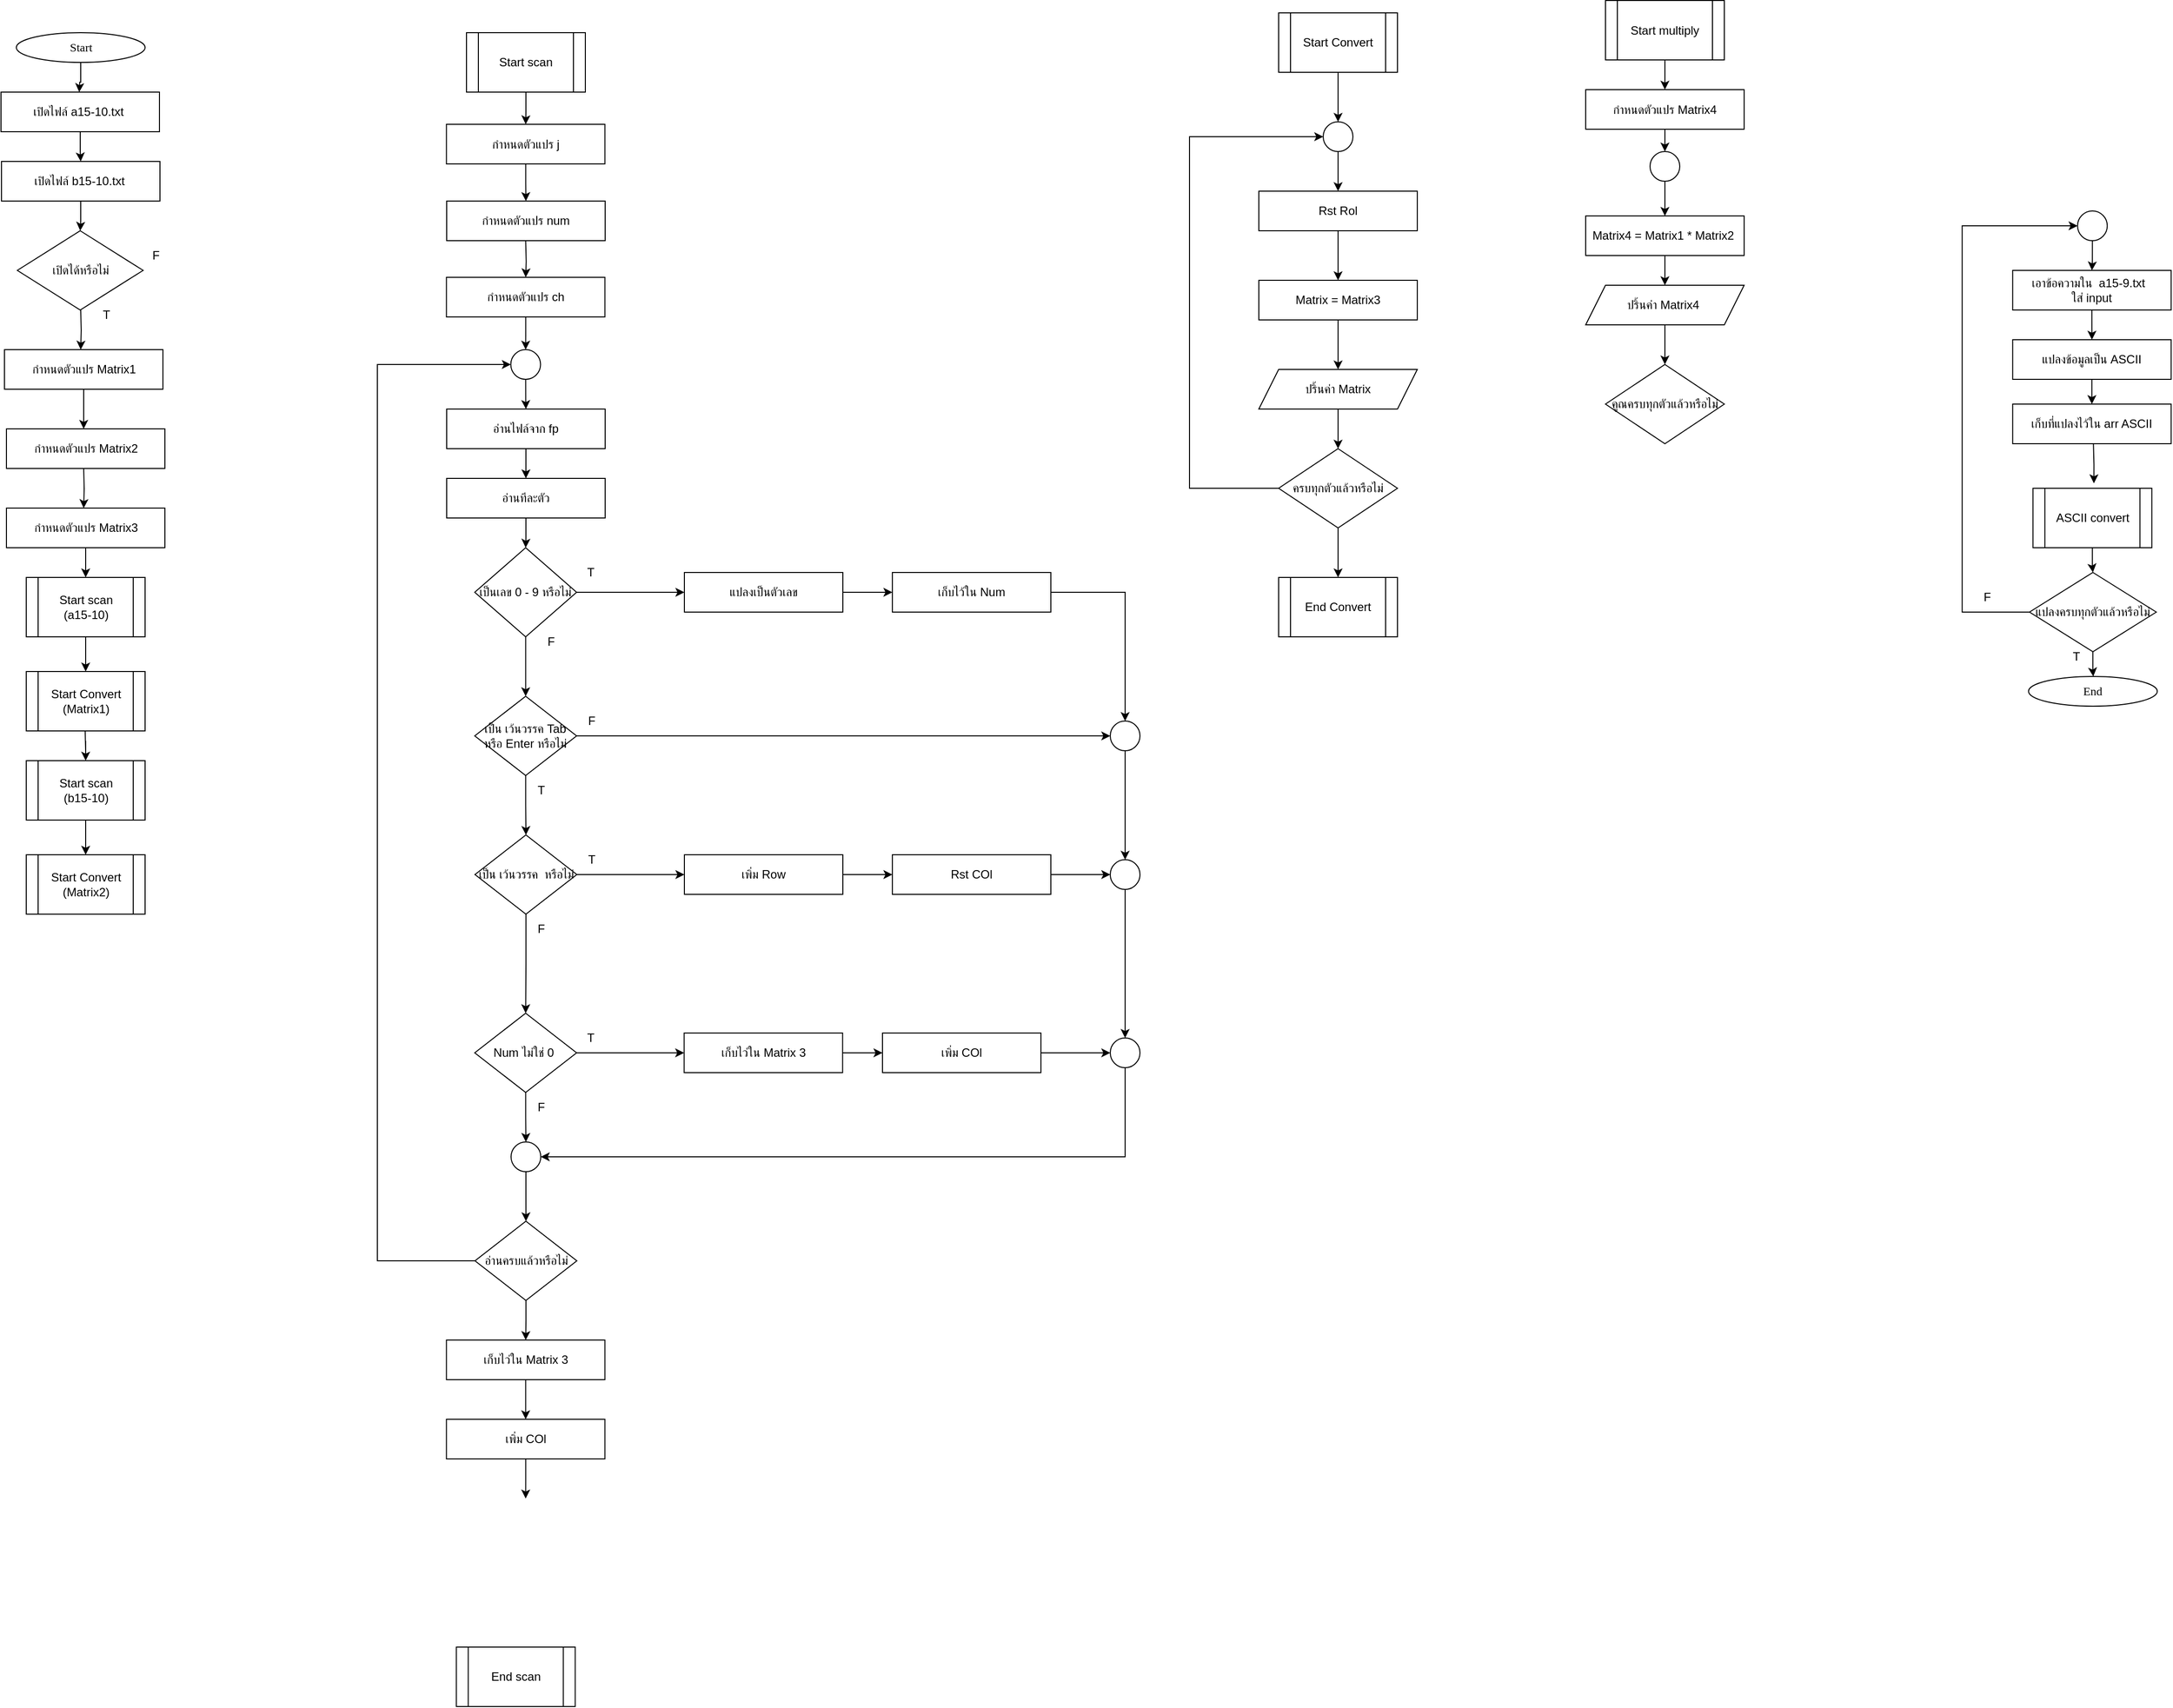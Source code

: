 <mxfile version="25.0.3">
  <diagram name="Page-1" id="-OHtlgGl6GRk3NAxg_4F">
    <mxGraphModel dx="1284" dy="1335" grid="1" gridSize="10" guides="1" tooltips="1" connect="1" arrows="1" fold="1" page="1" pageScale="1" pageWidth="850" pageHeight="1100" math="0" shadow="0">
      <root>
        <mxCell id="0" />
        <mxCell id="1" parent="0" />
        <mxCell id="59oR__EmF50malT1DPrW-1" value="" style="edgeStyle=orthogonalEdgeStyle;rounded=0;orthogonalLoop=1;jettySize=auto;html=1;" edge="1" parent="1" source="59oR__EmF50malT1DPrW-2">
          <mxGeometry relative="1" as="geometry">
            <mxPoint x="-561" y="-980" as="targetPoint" />
          </mxGeometry>
        </mxCell>
        <mxCell id="59oR__EmF50malT1DPrW-2" value="&lt;font data-font-src=&quot;https://fonts.googleapis.com/css?family=Sarabun&quot; face=&quot;Sarabun&quot;&gt;Start&lt;/font&gt;" style="ellipse;whiteSpace=wrap;html=1;" vertex="1" parent="1">
          <mxGeometry x="-624.5" y="-1040" width="130" height="30" as="geometry" />
        </mxCell>
        <mxCell id="59oR__EmF50malT1DPrW-3" value="" style="edgeStyle=orthogonalEdgeStyle;rounded=0;orthogonalLoop=1;jettySize=auto;html=1;" edge="1" parent="1" source="59oR__EmF50malT1DPrW-4" target="59oR__EmF50malT1DPrW-5">
          <mxGeometry relative="1" as="geometry" />
        </mxCell>
        <mxCell id="59oR__EmF50malT1DPrW-4" value="เปิดไฟล์&amp;nbsp;b15-10.txt&amp;nbsp;&lt;span style=&quot;color: rgba(0, 0, 0, 0); font-family: monospace; font-size: 0px; text-align: start; text-wrap-mode: nowrap;&quot;&gt;%3CmxGraphModel%3E%3Croot%3E%3CmxCell%20id%3D%220%22%2F%3E%3CmxCell%20id%3D%221%22%20parent%3D%220%22%2F%3E%3CmxCell%20id%3D%222%22%20value%3D%22%E0%B8%81%E0%B8%B3%E0%B8%AB%E0%B8%99%E0%B8%94%E0%B8%95%E0%B8%B1%E0%B8%A7%E0%B9%81%E0%B8%9B%E0%B8%A3%20arr%22%20style%3D%22rounded%3D0%3BwhiteSpace%3Dwrap%3Bhtml%3D1%3B%22%20vertex%3D%221%22%20parent%3D%221%22%3E%3CmxGeometry%20x%3D%22-680%22%20y%3D%22-980%22%20width%3D%22160%22%20height%3D%2240%22%20as%3D%22geometry%22%2F%3E%3C%2FmxCell%3E%3C%2Froot%3E%3C%2FmxGraphModel%3E&lt;/span&gt;" style="rounded=0;whiteSpace=wrap;html=1;" vertex="1" parent="1">
          <mxGeometry x="-639.5" y="-910" width="160" height="40" as="geometry" />
        </mxCell>
        <mxCell id="59oR__EmF50malT1DPrW-5" value="เปิดได้หรือไม่" style="rhombus;whiteSpace=wrap;html=1;" vertex="1" parent="1">
          <mxGeometry x="-623.5" y="-840" width="127" height="80" as="geometry" />
        </mxCell>
        <mxCell id="59oR__EmF50malT1DPrW-6" value="T" style="text;html=1;align=center;verticalAlign=middle;resizable=0;points=[];autosize=1;strokeColor=none;fillColor=none;" vertex="1" parent="1">
          <mxGeometry x="-549.5" y="-770" width="30" height="30" as="geometry" />
        </mxCell>
        <mxCell id="59oR__EmF50malT1DPrW-7" value="F" style="text;html=1;align=center;verticalAlign=middle;resizable=0;points=[];autosize=1;strokeColor=none;fillColor=none;" vertex="1" parent="1">
          <mxGeometry x="-499.5" y="-830" width="30" height="30" as="geometry" />
        </mxCell>
        <mxCell id="59oR__EmF50malT1DPrW-8" value="" style="edgeStyle=orthogonalEdgeStyle;rounded=0;orthogonalLoop=1;jettySize=auto;html=1;" edge="1" parent="1">
          <mxGeometry relative="1" as="geometry">
            <mxPoint x="-559.5" y="-760" as="sourcePoint" />
            <mxPoint x="-559.5" y="-720" as="targetPoint" />
          </mxGeometry>
        </mxCell>
        <mxCell id="59oR__EmF50malT1DPrW-9" style="edgeStyle=orthogonalEdgeStyle;rounded=0;orthogonalLoop=1;jettySize=auto;html=1;entryX=0.5;entryY=0;entryDx=0;entryDy=0;" edge="1" parent="1" source="59oR__EmF50malT1DPrW-10" target="59oR__EmF50malT1DPrW-18">
          <mxGeometry relative="1" as="geometry" />
        </mxCell>
        <mxCell id="59oR__EmF50malT1DPrW-10" value="เอาข้อความใน&amp;nbsp;&amp;nbsp;a15-9.txt&amp;nbsp;&amp;nbsp;&lt;div&gt;ใส่&amp;nbsp;&lt;span style=&quot;background-color: initial;&quot;&gt;input&lt;/span&gt;&lt;/div&gt;" style="rounded=0;whiteSpace=wrap;html=1;" vertex="1" parent="1">
          <mxGeometry x="1391.14" y="-800" width="160" height="40" as="geometry" />
        </mxCell>
        <mxCell id="59oR__EmF50malT1DPrW-11" value="" style="edgeStyle=orthogonalEdgeStyle;rounded=0;orthogonalLoop=1;jettySize=auto;html=1;" edge="1" parent="1">
          <mxGeometry relative="1" as="geometry">
            <mxPoint x="1472.654" y="-625" as="sourcePoint" />
            <mxPoint x="1473.14" y="-585" as="targetPoint" />
          </mxGeometry>
        </mxCell>
        <mxCell id="59oR__EmF50malT1DPrW-12" value="" style="edgeStyle=orthogonalEdgeStyle;rounded=0;orthogonalLoop=1;jettySize=auto;html=1;" edge="1" parent="1" source="59oR__EmF50malT1DPrW-14">
          <mxGeometry relative="1" as="geometry">
            <mxPoint x="1472.521" y="-390" as="targetPoint" />
          </mxGeometry>
        </mxCell>
        <mxCell id="59oR__EmF50malT1DPrW-13" style="edgeStyle=orthogonalEdgeStyle;rounded=0;orthogonalLoop=1;jettySize=auto;html=1;entryX=0;entryY=0.5;entryDx=0;entryDy=0;" edge="1" parent="1" source="59oR__EmF50malT1DPrW-14" target="59oR__EmF50malT1DPrW-16">
          <mxGeometry relative="1" as="geometry">
            <Array as="points">
              <mxPoint x="1340.14" y="-455" />
              <mxPoint x="1340.14" y="-845" />
            </Array>
          </mxGeometry>
        </mxCell>
        <mxCell id="59oR__EmF50malT1DPrW-14" value="แปลงครบทุกตัวแล้วหรือไม่" style="rhombus;whiteSpace=wrap;html=1;" vertex="1" parent="1">
          <mxGeometry x="1408.14" y="-495" width="128" height="80" as="geometry" />
        </mxCell>
        <mxCell id="59oR__EmF50malT1DPrW-15" style="edgeStyle=orthogonalEdgeStyle;rounded=0;orthogonalLoop=1;jettySize=auto;html=1;entryX=0.5;entryY=0;entryDx=0;entryDy=0;" edge="1" parent="1" source="59oR__EmF50malT1DPrW-16" target="59oR__EmF50malT1DPrW-10">
          <mxGeometry relative="1" as="geometry" />
        </mxCell>
        <mxCell id="59oR__EmF50malT1DPrW-16" value="" style="ellipse;whiteSpace=wrap;html=1;aspect=fixed;" vertex="1" parent="1">
          <mxGeometry x="1456.64" y="-860" width="30" height="30" as="geometry" />
        </mxCell>
        <mxCell id="59oR__EmF50malT1DPrW-17" value="" style="edgeStyle=orthogonalEdgeStyle;rounded=0;orthogonalLoop=1;jettySize=auto;html=1;" edge="1" parent="1" source="59oR__EmF50malT1DPrW-18" target="59oR__EmF50malT1DPrW-19">
          <mxGeometry relative="1" as="geometry" />
        </mxCell>
        <mxCell id="59oR__EmF50malT1DPrW-18" value="แปลงข้อมูลเป็น&amp;nbsp;ASCII" style="rounded=0;whiteSpace=wrap;html=1;" vertex="1" parent="1">
          <mxGeometry x="1391.14" y="-730" width="160" height="40" as="geometry" />
        </mxCell>
        <mxCell id="59oR__EmF50malT1DPrW-19" value="เก็บที่แปลงไว้ใน arr ASCII" style="rounded=0;whiteSpace=wrap;html=1;" vertex="1" parent="1">
          <mxGeometry x="1391.14" y="-665" width="160" height="40" as="geometry" />
        </mxCell>
        <mxCell id="59oR__EmF50malT1DPrW-20" value="T" style="text;html=1;align=center;verticalAlign=middle;resizable=0;points=[];autosize=1;strokeColor=none;fillColor=none;" vertex="1" parent="1">
          <mxGeometry x="1440.14" y="-425" width="30" height="30" as="geometry" />
        </mxCell>
        <mxCell id="59oR__EmF50malT1DPrW-21" value="F" style="text;html=1;align=center;verticalAlign=middle;resizable=0;points=[];autosize=1;strokeColor=none;fillColor=none;" vertex="1" parent="1">
          <mxGeometry x="1350.14" y="-485" width="30" height="30" as="geometry" />
        </mxCell>
        <mxCell id="59oR__EmF50malT1DPrW-23" value="กำหนดตัวแปร&amp;nbsp;Matrix2" style="rounded=0;whiteSpace=wrap;html=1;" vertex="1" parent="1">
          <mxGeometry x="-634.5" y="-640" width="160" height="40" as="geometry" />
        </mxCell>
        <mxCell id="59oR__EmF50malT1DPrW-24" value="กำหนดตัวแปร Matrix1" style="rounded=0;whiteSpace=wrap;html=1;" vertex="1" parent="1">
          <mxGeometry x="-636.5" y="-720" width="160" height="40" as="geometry" />
        </mxCell>
        <mxCell id="59oR__EmF50malT1DPrW-25" value="" style="edgeStyle=orthogonalEdgeStyle;rounded=0;orthogonalLoop=1;jettySize=auto;html=1;" edge="1" parent="1" source="59oR__EmF50malT1DPrW-24">
          <mxGeometry relative="1" as="geometry">
            <mxPoint x="-556.5" y="-640" as="targetPoint" />
          </mxGeometry>
        </mxCell>
        <mxCell id="59oR__EmF50malT1DPrW-26" style="edgeStyle=orthogonalEdgeStyle;rounded=0;orthogonalLoop=1;jettySize=auto;html=1;entryX=0.5;entryY=0;entryDx=0;entryDy=0;" edge="1" parent="1" source="59oR__EmF50malT1DPrW-27" target="59oR__EmF50malT1DPrW-14">
          <mxGeometry relative="1" as="geometry" />
        </mxCell>
        <mxCell id="59oR__EmF50malT1DPrW-27" value="ASCII convert" style="shape=process;whiteSpace=wrap;html=1;backgroundOutline=1;" vertex="1" parent="1">
          <mxGeometry x="1411.64" y="-580" width="120" height="60" as="geometry" />
        </mxCell>
        <mxCell id="59oR__EmF50malT1DPrW-28" value="&lt;font data-font-src=&quot;https://fonts.googleapis.com/css?family=Sarabun&quot; face=&quot;Sarabun&quot;&gt;End&lt;/font&gt;" style="ellipse;whiteSpace=wrap;html=1;" vertex="1" parent="1">
          <mxGeometry x="1407.14" y="-390" width="130" height="30" as="geometry" />
        </mxCell>
        <mxCell id="59oR__EmF50malT1DPrW-31" style="edgeStyle=orthogonalEdgeStyle;rounded=0;orthogonalLoop=1;jettySize=auto;html=1;entryX=0.5;entryY=0;entryDx=0;entryDy=0;" edge="1" parent="1" source="59oR__EmF50malT1DPrW-29" target="59oR__EmF50malT1DPrW-4">
          <mxGeometry relative="1" as="geometry" />
        </mxCell>
        <mxCell id="59oR__EmF50malT1DPrW-29" value="เปิดไฟล์&amp;nbsp;a15-10.txt&amp;nbsp;&lt;span style=&quot;color: rgba(0, 0, 0, 0); font-family: monospace; font-size: 0px; text-align: start; text-wrap-mode: nowrap;&quot;&gt;%3CmxGraphModel%3E%3Croot%3E%3CmxCell%20id%3D%220%22%2F%3E%3CmxCell%20id%3D%221%22%20parent%3D%220%22%2F%3E%3CmxCell%20id%3D%222%22%20value%3D%22%E0%B8%81%E0%B8%B3%E0%B8%AB%E0%B8%99%E0%B8%94%E0%B8%95%E0%B8%B1%E0%B8%A7%E0%B9%81%E0%B8%9B%E0%B8%A3%20arr%22%20style%3D%22rounded%3D0%3BwhiteSpace%3Dwrap%3Bhtml%3D1%3B%22%20vertex%3D%221%22%20parent%3D%221%22%3E%3CmxGeometry%20x%3D%22-680%22%20y%3D%22-980%22%20width%3D%22160%22%20height%3D%2240%22%20as%3D%22geometry%22%2F%3E%3C%2FmxCell%3E%3C%2Froot%3E%3C%2FmxGraphModel%3E&lt;/span&gt;" style="rounded=0;whiteSpace=wrap;html=1;" vertex="1" parent="1">
          <mxGeometry x="-640" y="-980" width="160" height="40" as="geometry" />
        </mxCell>
        <mxCell id="59oR__EmF50malT1DPrW-109" value="" style="edgeStyle=orthogonalEdgeStyle;rounded=0;orthogonalLoop=1;jettySize=auto;html=1;" edge="1" parent="1" source="59oR__EmF50malT1DPrW-32" target="59oR__EmF50malT1DPrW-108">
          <mxGeometry relative="1" as="geometry" />
        </mxCell>
        <mxCell id="59oR__EmF50malT1DPrW-32" value="กำหนดตัวแปร&amp;nbsp;Matrix3" style="rounded=0;whiteSpace=wrap;html=1;" vertex="1" parent="1">
          <mxGeometry x="-634.5" y="-560" width="160" height="40" as="geometry" />
        </mxCell>
        <mxCell id="59oR__EmF50malT1DPrW-33" value="" style="edgeStyle=orthogonalEdgeStyle;rounded=0;orthogonalLoop=1;jettySize=auto;html=1;" edge="1" parent="1">
          <mxGeometry relative="1" as="geometry">
            <mxPoint x="-556.5" y="-560" as="targetPoint" />
            <mxPoint x="-556.5" y="-600" as="sourcePoint" />
          </mxGeometry>
        </mxCell>
        <mxCell id="59oR__EmF50malT1DPrW-38" value="" style="edgeStyle=orthogonalEdgeStyle;rounded=0;orthogonalLoop=1;jettySize=auto;html=1;" edge="1" parent="1" source="59oR__EmF50malT1DPrW-34" target="59oR__EmF50malT1DPrW-35">
          <mxGeometry relative="1" as="geometry" />
        </mxCell>
        <mxCell id="59oR__EmF50malT1DPrW-34" value="Start scan" style="shape=process;whiteSpace=wrap;html=1;backgroundOutline=1;" vertex="1" parent="1">
          <mxGeometry x="-170" y="-1040" width="120" height="60" as="geometry" />
        </mxCell>
        <mxCell id="59oR__EmF50malT1DPrW-39" value="" style="edgeStyle=orthogonalEdgeStyle;rounded=0;orthogonalLoop=1;jettySize=auto;html=1;" edge="1" parent="1" source="59oR__EmF50malT1DPrW-35" target="59oR__EmF50malT1DPrW-36">
          <mxGeometry relative="1" as="geometry" />
        </mxCell>
        <mxCell id="59oR__EmF50malT1DPrW-35" value="กำหนดตัวแปร j" style="rounded=0;whiteSpace=wrap;html=1;" vertex="1" parent="1">
          <mxGeometry x="-190.25" y="-947.5" width="160" height="40" as="geometry" />
        </mxCell>
        <mxCell id="59oR__EmF50malT1DPrW-36" value="กำหนดตัวแปร num" style="rounded=0;whiteSpace=wrap;html=1;" vertex="1" parent="1">
          <mxGeometry x="-190" y="-870" width="160" height="40" as="geometry" />
        </mxCell>
        <mxCell id="59oR__EmF50malT1DPrW-40" value="" style="edgeStyle=orthogonalEdgeStyle;rounded=0;orthogonalLoop=1;jettySize=auto;html=1;" edge="1" target="59oR__EmF50malT1DPrW-41" parent="1">
          <mxGeometry relative="1" as="geometry">
            <mxPoint x="-110.25" y="-830" as="sourcePoint" />
          </mxGeometry>
        </mxCell>
        <mxCell id="59oR__EmF50malT1DPrW-69" value="" style="edgeStyle=orthogonalEdgeStyle;rounded=0;orthogonalLoop=1;jettySize=auto;html=1;" edge="1" parent="1" source="59oR__EmF50malT1DPrW-41" target="59oR__EmF50malT1DPrW-68">
          <mxGeometry relative="1" as="geometry" />
        </mxCell>
        <mxCell id="59oR__EmF50malT1DPrW-41" value="กำหนดตัวแปร ch" style="rounded=0;whiteSpace=wrap;html=1;" vertex="1" parent="1">
          <mxGeometry x="-190.25" y="-793" width="160" height="40" as="geometry" />
        </mxCell>
        <mxCell id="59oR__EmF50malT1DPrW-46" value="" style="edgeStyle=orthogonalEdgeStyle;rounded=0;orthogonalLoop=1;jettySize=auto;html=1;" edge="1" parent="1" source="59oR__EmF50malT1DPrW-42" target="59oR__EmF50malT1DPrW-45">
          <mxGeometry relative="1" as="geometry" />
        </mxCell>
        <mxCell id="59oR__EmF50malT1DPrW-42" value="อ่านไฟล์จาก fp" style="rounded=0;whiteSpace=wrap;html=1;" vertex="1" parent="1">
          <mxGeometry x="-190" y="-660" width="160" height="40" as="geometry" />
        </mxCell>
        <mxCell id="59oR__EmF50malT1DPrW-49" value="" style="edgeStyle=orthogonalEdgeStyle;rounded=0;orthogonalLoop=1;jettySize=auto;html=1;" edge="1" parent="1" source="59oR__EmF50malT1DPrW-44" target="59oR__EmF50malT1DPrW-48">
          <mxGeometry relative="1" as="geometry" />
        </mxCell>
        <mxCell id="59oR__EmF50malT1DPrW-53" value="" style="edgeStyle=orthogonalEdgeStyle;rounded=0;orthogonalLoop=1;jettySize=auto;html=1;" edge="1" parent="1" source="59oR__EmF50malT1DPrW-44" target="59oR__EmF50malT1DPrW-52">
          <mxGeometry relative="1" as="geometry" />
        </mxCell>
        <mxCell id="59oR__EmF50malT1DPrW-44" value="เป็นเลข 0 - 9 หรือไม่" style="rhombus;whiteSpace=wrap;html=1;" vertex="1" parent="1">
          <mxGeometry x="-161.68" y="-520" width="102.86" height="90" as="geometry" />
        </mxCell>
        <mxCell id="59oR__EmF50malT1DPrW-47" value="" style="edgeStyle=orthogonalEdgeStyle;rounded=0;orthogonalLoop=1;jettySize=auto;html=1;" edge="1" parent="1" source="59oR__EmF50malT1DPrW-45" target="59oR__EmF50malT1DPrW-44">
          <mxGeometry relative="1" as="geometry" />
        </mxCell>
        <mxCell id="59oR__EmF50malT1DPrW-45" value="อ่านทีละตัว" style="rounded=0;whiteSpace=wrap;html=1;" vertex="1" parent="1">
          <mxGeometry x="-190" y="-590" width="160" height="40" as="geometry" />
        </mxCell>
        <mxCell id="59oR__EmF50malT1DPrW-51" value="" style="edgeStyle=orthogonalEdgeStyle;rounded=0;orthogonalLoop=1;jettySize=auto;html=1;" edge="1" parent="1" source="59oR__EmF50malT1DPrW-48" target="59oR__EmF50malT1DPrW-50">
          <mxGeometry relative="1" as="geometry" />
        </mxCell>
        <mxCell id="59oR__EmF50malT1DPrW-48" value="แปลงเป็นตัวเลข" style="rounded=0;whiteSpace=wrap;html=1;" vertex="1" parent="1">
          <mxGeometry x="50" y="-495" width="160" height="40" as="geometry" />
        </mxCell>
        <mxCell id="59oR__EmF50malT1DPrW-75" style="edgeStyle=orthogonalEdgeStyle;rounded=0;orthogonalLoop=1;jettySize=auto;html=1;entryX=0.5;entryY=0;entryDx=0;entryDy=0;" edge="1" parent="1" source="59oR__EmF50malT1DPrW-50" target="59oR__EmF50malT1DPrW-74">
          <mxGeometry relative="1" as="geometry" />
        </mxCell>
        <mxCell id="59oR__EmF50malT1DPrW-50" value="เก็บไว้ใน Num" style="rounded=0;whiteSpace=wrap;html=1;" vertex="1" parent="1">
          <mxGeometry x="260" y="-495" width="160" height="40" as="geometry" />
        </mxCell>
        <mxCell id="59oR__EmF50malT1DPrW-55" value="" style="edgeStyle=orthogonalEdgeStyle;rounded=0;orthogonalLoop=1;jettySize=auto;html=1;" edge="1" parent="1" source="59oR__EmF50malT1DPrW-52" target="59oR__EmF50malT1DPrW-54">
          <mxGeometry relative="1" as="geometry" />
        </mxCell>
        <mxCell id="59oR__EmF50malT1DPrW-76" style="edgeStyle=orthogonalEdgeStyle;rounded=0;orthogonalLoop=1;jettySize=auto;html=1;entryX=0;entryY=0.5;entryDx=0;entryDy=0;" edge="1" parent="1" source="59oR__EmF50malT1DPrW-52" target="59oR__EmF50malT1DPrW-74">
          <mxGeometry relative="1" as="geometry" />
        </mxCell>
        <mxCell id="59oR__EmF50malT1DPrW-52" value="เป็น เว้นวรรค Tab หรือ Enter หรือไม่" style="rhombus;whiteSpace=wrap;html=1;" vertex="1" parent="1">
          <mxGeometry x="-161.68" y="-370" width="102.86" height="80" as="geometry" />
        </mxCell>
        <mxCell id="59oR__EmF50malT1DPrW-57" value="" style="edgeStyle=orthogonalEdgeStyle;rounded=0;orthogonalLoop=1;jettySize=auto;html=1;" edge="1" parent="1" source="59oR__EmF50malT1DPrW-54" target="59oR__EmF50malT1DPrW-56">
          <mxGeometry relative="1" as="geometry" />
        </mxCell>
        <mxCell id="59oR__EmF50malT1DPrW-62" value="" style="edgeStyle=orthogonalEdgeStyle;rounded=0;orthogonalLoop=1;jettySize=auto;html=1;" edge="1" parent="1" source="59oR__EmF50malT1DPrW-54" target="59oR__EmF50malT1DPrW-61">
          <mxGeometry relative="1" as="geometry" />
        </mxCell>
        <mxCell id="59oR__EmF50malT1DPrW-54" value="เป็น เว้นวรรค&amp;nbsp; หรือไม่" style="rhombus;whiteSpace=wrap;html=1;" vertex="1" parent="1">
          <mxGeometry x="-161.43" y="-230" width="102.86" height="80" as="geometry" />
        </mxCell>
        <mxCell id="59oR__EmF50malT1DPrW-59" value="" style="edgeStyle=orthogonalEdgeStyle;rounded=0;orthogonalLoop=1;jettySize=auto;html=1;" edge="1" parent="1" source="59oR__EmF50malT1DPrW-56" target="59oR__EmF50malT1DPrW-58">
          <mxGeometry relative="1" as="geometry" />
        </mxCell>
        <mxCell id="59oR__EmF50malT1DPrW-56" value="เพิ่ม Row" style="rounded=0;whiteSpace=wrap;html=1;" vertex="1" parent="1">
          <mxGeometry x="50" y="-210" width="160" height="40" as="geometry" />
        </mxCell>
        <mxCell id="59oR__EmF50malT1DPrW-83" value="" style="edgeStyle=orthogonalEdgeStyle;rounded=0;orthogonalLoop=1;jettySize=auto;html=1;" edge="1" parent="1" source="59oR__EmF50malT1DPrW-58" target="59oR__EmF50malT1DPrW-80">
          <mxGeometry relative="1" as="geometry" />
        </mxCell>
        <mxCell id="59oR__EmF50malT1DPrW-58" value="Rst COl" style="rounded=0;whiteSpace=wrap;html=1;" vertex="1" parent="1">
          <mxGeometry x="260" y="-210" width="160" height="40" as="geometry" />
        </mxCell>
        <mxCell id="59oR__EmF50malT1DPrW-66" value="" style="edgeStyle=orthogonalEdgeStyle;rounded=0;orthogonalLoop=1;jettySize=auto;html=1;" edge="1" parent="1" source="59oR__EmF50malT1DPrW-61" target="59oR__EmF50malT1DPrW-63">
          <mxGeometry relative="1" as="geometry" />
        </mxCell>
        <mxCell id="59oR__EmF50malT1DPrW-78" value="" style="edgeStyle=orthogonalEdgeStyle;rounded=0;orthogonalLoop=1;jettySize=auto;html=1;" edge="1" parent="1" source="59oR__EmF50malT1DPrW-61" target="59oR__EmF50malT1DPrW-77">
          <mxGeometry relative="1" as="geometry" />
        </mxCell>
        <mxCell id="59oR__EmF50malT1DPrW-61" value="Num ไม่ใช่ 0&amp;nbsp;" style="rhombus;whiteSpace=wrap;html=1;" vertex="1" parent="1">
          <mxGeometry x="-161.68" y="-50" width="102.86" height="80" as="geometry" />
        </mxCell>
        <mxCell id="59oR__EmF50malT1DPrW-67" value="" style="edgeStyle=orthogonalEdgeStyle;rounded=0;orthogonalLoop=1;jettySize=auto;html=1;" edge="1" parent="1" source="59oR__EmF50malT1DPrW-63" target="59oR__EmF50malT1DPrW-65">
          <mxGeometry relative="1" as="geometry" />
        </mxCell>
        <mxCell id="59oR__EmF50malT1DPrW-63" value="เก็บไว่ใน Matrix 3" style="rounded=0;whiteSpace=wrap;html=1;" vertex="1" parent="1">
          <mxGeometry x="49.75" y="-30" width="160" height="40" as="geometry" />
        </mxCell>
        <mxCell id="59oR__EmF50malT1DPrW-82" value="" style="edgeStyle=orthogonalEdgeStyle;rounded=0;orthogonalLoop=1;jettySize=auto;html=1;" edge="1" parent="1" source="59oR__EmF50malT1DPrW-65" target="59oR__EmF50malT1DPrW-81">
          <mxGeometry relative="1" as="geometry" />
        </mxCell>
        <mxCell id="59oR__EmF50malT1DPrW-65" value="เพิ่ม COl" style="rounded=0;whiteSpace=wrap;html=1;" vertex="1" parent="1">
          <mxGeometry x="250" y="-30" width="160" height="40" as="geometry" />
        </mxCell>
        <mxCell id="59oR__EmF50malT1DPrW-71" style="edgeStyle=orthogonalEdgeStyle;rounded=0;orthogonalLoop=1;jettySize=auto;html=1;entryX=0.5;entryY=0;entryDx=0;entryDy=0;" edge="1" parent="1" source="59oR__EmF50malT1DPrW-68" target="59oR__EmF50malT1DPrW-42">
          <mxGeometry relative="1" as="geometry" />
        </mxCell>
        <mxCell id="59oR__EmF50malT1DPrW-68" value="" style="ellipse;whiteSpace=wrap;html=1;aspect=fixed;" vertex="1" parent="1">
          <mxGeometry x="-125.25" y="-720" width="30" height="30" as="geometry" />
        </mxCell>
        <mxCell id="59oR__EmF50malT1DPrW-89" style="edgeStyle=orthogonalEdgeStyle;rounded=0;orthogonalLoop=1;jettySize=auto;html=1;entryX=0;entryY=0.5;entryDx=0;entryDy=0;" edge="1" parent="1" source="59oR__EmF50malT1DPrW-72" target="59oR__EmF50malT1DPrW-68">
          <mxGeometry relative="1" as="geometry">
            <Array as="points">
              <mxPoint x="-260" y="200" />
              <mxPoint x="-260" y="-705" />
            </Array>
          </mxGeometry>
        </mxCell>
        <mxCell id="59oR__EmF50malT1DPrW-104" value="" style="edgeStyle=orthogonalEdgeStyle;rounded=0;orthogonalLoop=1;jettySize=auto;html=1;" edge="1" parent="1" source="59oR__EmF50malT1DPrW-72" target="59oR__EmF50malT1DPrW-102">
          <mxGeometry relative="1" as="geometry" />
        </mxCell>
        <mxCell id="59oR__EmF50malT1DPrW-72" value="อ่านครบแล้วหรือไม่" style="rhombus;whiteSpace=wrap;html=1;" vertex="1" parent="1">
          <mxGeometry x="-161.43" y="160" width="102.86" height="80" as="geometry" />
        </mxCell>
        <mxCell id="59oR__EmF50malT1DPrW-84" value="" style="edgeStyle=orthogonalEdgeStyle;rounded=0;orthogonalLoop=1;jettySize=auto;html=1;" edge="1" parent="1" source="59oR__EmF50malT1DPrW-74" target="59oR__EmF50malT1DPrW-80">
          <mxGeometry relative="1" as="geometry" />
        </mxCell>
        <mxCell id="59oR__EmF50malT1DPrW-74" value="" style="ellipse;whiteSpace=wrap;html=1;aspect=fixed;" vertex="1" parent="1">
          <mxGeometry x="480" y="-345" width="30" height="30" as="geometry" />
        </mxCell>
        <mxCell id="59oR__EmF50malT1DPrW-79" value="" style="edgeStyle=orthogonalEdgeStyle;rounded=0;orthogonalLoop=1;jettySize=auto;html=1;" edge="1" parent="1" source="59oR__EmF50malT1DPrW-77" target="59oR__EmF50malT1DPrW-72">
          <mxGeometry relative="1" as="geometry" />
        </mxCell>
        <mxCell id="59oR__EmF50malT1DPrW-77" value="" style="ellipse;whiteSpace=wrap;html=1;aspect=fixed;" vertex="1" parent="1">
          <mxGeometry x="-125" y="80" width="30" height="30" as="geometry" />
        </mxCell>
        <mxCell id="59oR__EmF50malT1DPrW-87" style="edgeStyle=orthogonalEdgeStyle;rounded=0;orthogonalLoop=1;jettySize=auto;html=1;entryX=0.5;entryY=0;entryDx=0;entryDy=0;" edge="1" parent="1" source="59oR__EmF50malT1DPrW-80" target="59oR__EmF50malT1DPrW-81">
          <mxGeometry relative="1" as="geometry" />
        </mxCell>
        <mxCell id="59oR__EmF50malT1DPrW-80" value="" style="ellipse;whiteSpace=wrap;html=1;aspect=fixed;" vertex="1" parent="1">
          <mxGeometry x="480" y="-205" width="30" height="30" as="geometry" />
        </mxCell>
        <mxCell id="59oR__EmF50malT1DPrW-88" style="edgeStyle=orthogonalEdgeStyle;rounded=0;orthogonalLoop=1;jettySize=auto;html=1;entryX=1;entryY=0.5;entryDx=0;entryDy=0;" edge="1" parent="1" source="59oR__EmF50malT1DPrW-81" target="59oR__EmF50malT1DPrW-77">
          <mxGeometry relative="1" as="geometry">
            <Array as="points">
              <mxPoint x="495" y="95" />
            </Array>
          </mxGeometry>
        </mxCell>
        <mxCell id="59oR__EmF50malT1DPrW-81" value="" style="ellipse;whiteSpace=wrap;html=1;aspect=fixed;" vertex="1" parent="1">
          <mxGeometry x="480" y="-25" width="30" height="30" as="geometry" />
        </mxCell>
        <mxCell id="59oR__EmF50malT1DPrW-90" value="T" style="text;html=1;align=center;verticalAlign=middle;resizable=0;points=[];autosize=1;strokeColor=none;fillColor=none;" vertex="1" parent="1">
          <mxGeometry x="-60" y="-510" width="30" height="30" as="geometry" />
        </mxCell>
        <mxCell id="59oR__EmF50malT1DPrW-91" value="F" style="text;html=1;align=center;verticalAlign=middle;resizable=0;points=[];autosize=1;strokeColor=none;fillColor=none;" vertex="1" parent="1">
          <mxGeometry x="-100" y="-440" width="30" height="30" as="geometry" />
        </mxCell>
        <mxCell id="59oR__EmF50malT1DPrW-92" value="T" style="text;html=1;align=center;verticalAlign=middle;resizable=0;points=[];autosize=1;strokeColor=none;fillColor=none;" vertex="1" parent="1">
          <mxGeometry x="-110" y="-290" width="30" height="30" as="geometry" />
        </mxCell>
        <mxCell id="59oR__EmF50malT1DPrW-93" value="F" style="text;html=1;align=center;verticalAlign=middle;resizable=0;points=[];autosize=1;strokeColor=none;fillColor=none;" vertex="1" parent="1">
          <mxGeometry x="-58.57" y="-360" width="30" height="30" as="geometry" />
        </mxCell>
        <mxCell id="59oR__EmF50malT1DPrW-94" value="T" style="text;html=1;align=center;verticalAlign=middle;resizable=0;points=[];autosize=1;strokeColor=none;fillColor=none;" vertex="1" parent="1">
          <mxGeometry x="-58.82" y="-220" width="30" height="30" as="geometry" />
        </mxCell>
        <mxCell id="59oR__EmF50malT1DPrW-95" value="F" style="text;html=1;align=center;verticalAlign=middle;resizable=0;points=[];autosize=1;strokeColor=none;fillColor=none;" vertex="1" parent="1">
          <mxGeometry x="-110" y="-150" width="30" height="30" as="geometry" />
        </mxCell>
        <mxCell id="59oR__EmF50malT1DPrW-96" value="T" style="text;html=1;align=center;verticalAlign=middle;resizable=0;points=[];autosize=1;strokeColor=none;fillColor=none;" vertex="1" parent="1">
          <mxGeometry x="-60.25" y="-40" width="30" height="30" as="geometry" />
        </mxCell>
        <mxCell id="59oR__EmF50malT1DPrW-97" value="F" style="text;html=1;align=center;verticalAlign=middle;resizable=0;points=[];autosize=1;strokeColor=none;fillColor=none;" vertex="1" parent="1">
          <mxGeometry x="-110" y="30" width="30" height="30" as="geometry" />
        </mxCell>
        <mxCell id="59oR__EmF50malT1DPrW-105" value="" style="edgeStyle=orthogonalEdgeStyle;rounded=0;orthogonalLoop=1;jettySize=auto;html=1;" edge="1" parent="1" source="59oR__EmF50malT1DPrW-102" target="59oR__EmF50malT1DPrW-103">
          <mxGeometry relative="1" as="geometry" />
        </mxCell>
        <mxCell id="59oR__EmF50malT1DPrW-102" value="เก็บไว่ใน Matrix 3" style="rounded=0;whiteSpace=wrap;html=1;" vertex="1" parent="1">
          <mxGeometry x="-190.25" y="280" width="160" height="40" as="geometry" />
        </mxCell>
        <mxCell id="59oR__EmF50malT1DPrW-107" value="" style="edgeStyle=orthogonalEdgeStyle;rounded=0;orthogonalLoop=1;jettySize=auto;html=1;" edge="1" parent="1" source="59oR__EmF50malT1DPrW-103">
          <mxGeometry relative="1" as="geometry">
            <mxPoint x="-110.25" y="440" as="targetPoint" />
          </mxGeometry>
        </mxCell>
        <mxCell id="59oR__EmF50malT1DPrW-103" value="เพิ่ม COl" style="rounded=0;whiteSpace=wrap;html=1;" vertex="1" parent="1">
          <mxGeometry x="-190.25" y="360" width="160" height="40" as="geometry" />
        </mxCell>
        <mxCell id="59oR__EmF50malT1DPrW-106" value="End scan" style="shape=process;whiteSpace=wrap;html=1;backgroundOutline=1;" vertex="1" parent="1">
          <mxGeometry x="-180.25" y="590" width="120" height="60" as="geometry" />
        </mxCell>
        <mxCell id="59oR__EmF50malT1DPrW-125" value="" style="edgeStyle=orthogonalEdgeStyle;rounded=0;orthogonalLoop=1;jettySize=auto;html=1;" edge="1" parent="1" source="59oR__EmF50malT1DPrW-108" target="59oR__EmF50malT1DPrW-124">
          <mxGeometry relative="1" as="geometry" />
        </mxCell>
        <mxCell id="59oR__EmF50malT1DPrW-108" value="Start scan&lt;div&gt;(&lt;span style=&quot;background-color: initial;&quot;&gt;a15-10&lt;/span&gt;&lt;span style=&quot;background-color: initial;&quot;&gt;)&lt;/span&gt;&lt;/div&gt;" style="shape=process;whiteSpace=wrap;html=1;backgroundOutline=1;" vertex="1" parent="1">
          <mxGeometry x="-614.5" y="-490" width="120" height="60" as="geometry" />
        </mxCell>
        <mxCell id="59oR__EmF50malT1DPrW-112" value="" style="edgeStyle=orthogonalEdgeStyle;rounded=0;orthogonalLoop=1;jettySize=auto;html=1;" edge="1" parent="1" source="59oR__EmF50malT1DPrW-110">
          <mxGeometry relative="1" as="geometry">
            <mxPoint x="710" y="-950" as="targetPoint" />
          </mxGeometry>
        </mxCell>
        <mxCell id="59oR__EmF50malT1DPrW-110" value="Start Convert" style="shape=process;whiteSpace=wrap;html=1;backgroundOutline=1;" vertex="1" parent="1">
          <mxGeometry x="650" y="-1060" width="120" height="60" as="geometry" />
        </mxCell>
        <mxCell id="59oR__EmF50malT1DPrW-117" value="" style="edgeStyle=orthogonalEdgeStyle;rounded=0;orthogonalLoop=1;jettySize=auto;html=1;" edge="1" parent="1" source="59oR__EmF50malT1DPrW-111" target="59oR__EmF50malT1DPrW-114">
          <mxGeometry relative="1" as="geometry" />
        </mxCell>
        <mxCell id="59oR__EmF50malT1DPrW-111" value="Matrix = Matrix3" style="rounded=0;whiteSpace=wrap;html=1;" vertex="1" parent="1">
          <mxGeometry x="630" y="-790" width="160" height="40" as="geometry" />
        </mxCell>
        <mxCell id="59oR__EmF50malT1DPrW-121" style="edgeStyle=orthogonalEdgeStyle;rounded=0;orthogonalLoop=1;jettySize=auto;html=1;entryX=0;entryY=0.5;entryDx=0;entryDy=0;" edge="1" parent="1" source="59oR__EmF50malT1DPrW-113" target="59oR__EmF50malT1DPrW-119">
          <mxGeometry relative="1" as="geometry">
            <Array as="points">
              <mxPoint x="560" y="-580" />
              <mxPoint x="560" y="-935" />
            </Array>
          </mxGeometry>
        </mxCell>
        <mxCell id="59oR__EmF50malT1DPrW-123" value="" style="edgeStyle=orthogonalEdgeStyle;rounded=0;orthogonalLoop=1;jettySize=auto;html=1;" edge="1" parent="1" source="59oR__EmF50malT1DPrW-113" target="59oR__EmF50malT1DPrW-122">
          <mxGeometry relative="1" as="geometry" />
        </mxCell>
        <mxCell id="59oR__EmF50malT1DPrW-113" value="ครบทุกตัวแล้วหรือไม่" style="rhombus;whiteSpace=wrap;html=1;" vertex="1" parent="1">
          <mxGeometry x="650" y="-620" width="120" height="80" as="geometry" />
        </mxCell>
        <mxCell id="59oR__EmF50malT1DPrW-118" value="" style="edgeStyle=orthogonalEdgeStyle;rounded=0;orthogonalLoop=1;jettySize=auto;html=1;" edge="1" parent="1" source="59oR__EmF50malT1DPrW-114" target="59oR__EmF50malT1DPrW-113">
          <mxGeometry relative="1" as="geometry" />
        </mxCell>
        <mxCell id="59oR__EmF50malT1DPrW-114" value="ปริ้นค่า Matrix" style="rounded=0;whiteSpace=wrap;html=1;shape=parallelogram;perimeter=parallelogramPerimeter;fixedSize=1;" vertex="1" parent="1">
          <mxGeometry x="630" y="-700" width="160" height="40" as="geometry" />
        </mxCell>
        <mxCell id="59oR__EmF50malT1DPrW-116" value="" style="edgeStyle=orthogonalEdgeStyle;rounded=0;orthogonalLoop=1;jettySize=auto;html=1;" edge="1" parent="1" source="59oR__EmF50malT1DPrW-115" target="59oR__EmF50malT1DPrW-111">
          <mxGeometry relative="1" as="geometry" />
        </mxCell>
        <mxCell id="59oR__EmF50malT1DPrW-115" value="Rst Rol" style="rounded=0;whiteSpace=wrap;html=1;" vertex="1" parent="1">
          <mxGeometry x="630" y="-880" width="160" height="40" as="geometry" />
        </mxCell>
        <mxCell id="59oR__EmF50malT1DPrW-120" value="" style="edgeStyle=orthogonalEdgeStyle;rounded=0;orthogonalLoop=1;jettySize=auto;html=1;" edge="1" parent="1" source="59oR__EmF50malT1DPrW-119" target="59oR__EmF50malT1DPrW-115">
          <mxGeometry relative="1" as="geometry" />
        </mxCell>
        <mxCell id="59oR__EmF50malT1DPrW-119" value="" style="ellipse;whiteSpace=wrap;html=1;aspect=fixed;" vertex="1" parent="1">
          <mxGeometry x="695" y="-950" width="30" height="30" as="geometry" />
        </mxCell>
        <mxCell id="59oR__EmF50malT1DPrW-122" value="End Convert" style="shape=process;whiteSpace=wrap;html=1;backgroundOutline=1;" vertex="1" parent="1">
          <mxGeometry x="650" y="-490" width="120" height="60" as="geometry" />
        </mxCell>
        <mxCell id="59oR__EmF50malT1DPrW-124" value="Start Convert&lt;div&gt;(&lt;span style=&quot;background-color: initial;&quot;&gt;Matrix1)&lt;/span&gt;&lt;/div&gt;" style="shape=process;whiteSpace=wrap;html=1;backgroundOutline=1;" vertex="1" parent="1">
          <mxGeometry x="-614.5" y="-395" width="120" height="60" as="geometry" />
        </mxCell>
        <mxCell id="59oR__EmF50malT1DPrW-126" value="" style="edgeStyle=orthogonalEdgeStyle;rounded=0;orthogonalLoop=1;jettySize=auto;html=1;" edge="1" target="59oR__EmF50malT1DPrW-128" parent="1">
          <mxGeometry relative="1" as="geometry">
            <mxPoint x="-555" y="-335" as="sourcePoint" />
          </mxGeometry>
        </mxCell>
        <mxCell id="59oR__EmF50malT1DPrW-127" value="" style="edgeStyle=orthogonalEdgeStyle;rounded=0;orthogonalLoop=1;jettySize=auto;html=1;" edge="1" source="59oR__EmF50malT1DPrW-128" target="59oR__EmF50malT1DPrW-129" parent="1">
          <mxGeometry relative="1" as="geometry" />
        </mxCell>
        <mxCell id="59oR__EmF50malT1DPrW-128" value="Start scan&lt;div&gt;(&lt;span style=&quot;background-color: initial;&quot;&gt;b15-10&lt;/span&gt;&lt;span style=&quot;background-color: initial;&quot;&gt;)&lt;/span&gt;&lt;/div&gt;" style="shape=process;whiteSpace=wrap;html=1;backgroundOutline=1;" vertex="1" parent="1">
          <mxGeometry x="-614.5" y="-305" width="120" height="60" as="geometry" />
        </mxCell>
        <mxCell id="59oR__EmF50malT1DPrW-129" value="Start Convert&lt;div&gt;(&lt;span style=&quot;background-color: initial;&quot;&gt;Matrix2)&lt;/span&gt;&lt;/div&gt;" style="shape=process;whiteSpace=wrap;html=1;backgroundOutline=1;" vertex="1" parent="1">
          <mxGeometry x="-614.5" y="-210" width="120" height="60" as="geometry" />
        </mxCell>
        <mxCell id="59oR__EmF50malT1DPrW-134" value="" style="edgeStyle=orthogonalEdgeStyle;rounded=0;orthogonalLoop=1;jettySize=auto;html=1;" edge="1" parent="1" source="59oR__EmF50malT1DPrW-130" target="59oR__EmF50malT1DPrW-133">
          <mxGeometry relative="1" as="geometry" />
        </mxCell>
        <mxCell id="59oR__EmF50malT1DPrW-130" value="Start multiply" style="shape=process;whiteSpace=wrap;html=1;backgroundOutline=1;" vertex="1" parent="1">
          <mxGeometry x="980" y="-1072.5" width="120" height="60" as="geometry" />
        </mxCell>
        <mxCell id="59oR__EmF50malT1DPrW-135" value="" style="edgeStyle=orthogonalEdgeStyle;rounded=0;orthogonalLoop=1;jettySize=auto;html=1;" edge="1" parent="1" source="59oR__EmF50malT1DPrW-131" target="59oR__EmF50malT1DPrW-132">
          <mxGeometry relative="1" as="geometry" />
        </mxCell>
        <mxCell id="59oR__EmF50malT1DPrW-131" value="Matrix4 = Matrix1 * Matrix2&amp;nbsp;" style="rounded=0;whiteSpace=wrap;html=1;" vertex="1" parent="1">
          <mxGeometry x="960" y="-855" width="160" height="40" as="geometry" />
        </mxCell>
        <mxCell id="59oR__EmF50malT1DPrW-143" value="" style="edgeStyle=orthogonalEdgeStyle;rounded=0;orthogonalLoop=1;jettySize=auto;html=1;" edge="1" parent="1" source="59oR__EmF50malT1DPrW-132" target="59oR__EmF50malT1DPrW-142">
          <mxGeometry relative="1" as="geometry" />
        </mxCell>
        <mxCell id="59oR__EmF50malT1DPrW-132" value="ปริ้นค่า Matrix4&amp;nbsp;" style="rounded=0;whiteSpace=wrap;html=1;shape=parallelogram;perimeter=parallelogramPerimeter;fixedSize=1;" vertex="1" parent="1">
          <mxGeometry x="960.0" y="-785" width="160" height="40" as="geometry" />
        </mxCell>
        <mxCell id="59oR__EmF50malT1DPrW-137" value="" style="edgeStyle=orthogonalEdgeStyle;rounded=0;orthogonalLoop=1;jettySize=auto;html=1;" edge="1" parent="1" source="59oR__EmF50malT1DPrW-133" target="59oR__EmF50malT1DPrW-136">
          <mxGeometry relative="1" as="geometry" />
        </mxCell>
        <mxCell id="59oR__EmF50malT1DPrW-133" value="กำหนดตัวแปร Matrix4" style="rounded=0;whiteSpace=wrap;html=1;" vertex="1" parent="1">
          <mxGeometry x="960" y="-982.5" width="160" height="40" as="geometry" />
        </mxCell>
        <mxCell id="59oR__EmF50malT1DPrW-140" style="edgeStyle=orthogonalEdgeStyle;rounded=0;orthogonalLoop=1;jettySize=auto;html=1;entryX=0.5;entryY=0;entryDx=0;entryDy=0;" edge="1" parent="1" source="59oR__EmF50malT1DPrW-136" target="59oR__EmF50malT1DPrW-131">
          <mxGeometry relative="1" as="geometry" />
        </mxCell>
        <mxCell id="59oR__EmF50malT1DPrW-136" value="" style="ellipse;whiteSpace=wrap;html=1;aspect=fixed;" vertex="1" parent="1">
          <mxGeometry x="1025" y="-920" width="30" height="30" as="geometry" />
        </mxCell>
        <mxCell id="59oR__EmF50malT1DPrW-142" value="คูณครบทุกตัวแล้วหรือไม่" style="rhombus;whiteSpace=wrap;html=1;" vertex="1" parent="1">
          <mxGeometry x="980" y="-705" width="120" height="80" as="geometry" />
        </mxCell>
      </root>
    </mxGraphModel>
  </diagram>
</mxfile>
